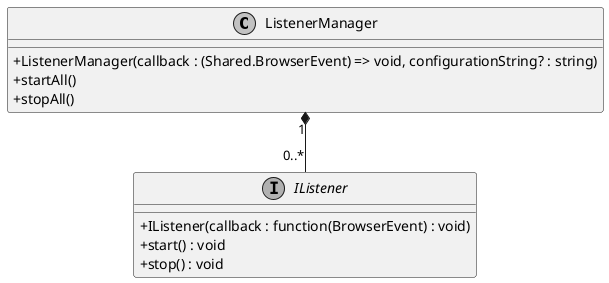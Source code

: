 @startuml
skinparam linetype ortho
skinparam monochrome true
skinparam classAttributeIconSize 0
class ListenerManager {
    + ListenerManager(callback : (Shared.BrowserEvent) => void, configurationString? : string)
    + startAll()
    + stopAll()
}
ListenerManager "1" *-- "0..*" IListener
interface IListener {
    + IListener(callback : function(BrowserEvent) : void)
    + start() : void
    + stop() : void
}

@enduml
